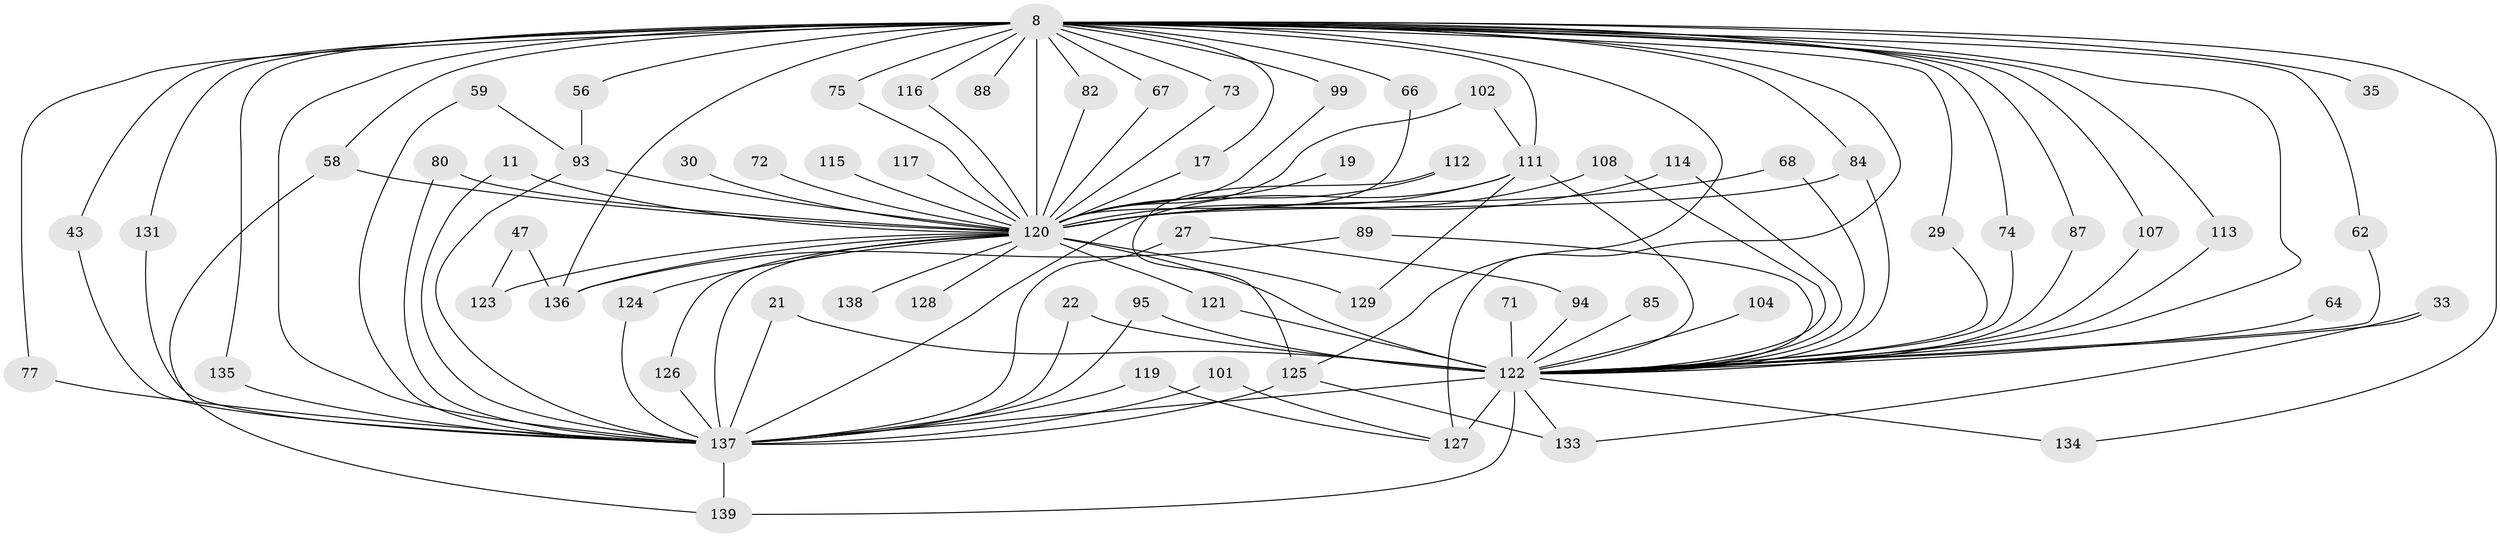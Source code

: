 // original degree distribution, {31: 0.007194244604316547, 32: 0.007194244604316547, 22: 0.02158273381294964, 13: 0.007194244604316547, 26: 0.007194244604316547, 33: 0.007194244604316547, 23: 0.007194244604316547, 35: 0.007194244604316547, 2: 0.6115107913669064, 5: 0.02158273381294964, 14: 0.007194244604316547, 4: 0.07913669064748201, 10: 0.007194244604316547, 3: 0.17985611510791366, 7: 0.007194244604316547, 6: 0.014388489208633094}
// Generated by graph-tools (version 1.1) at 2025/46/03/09/25 04:46:23]
// undirected, 69 vertices, 125 edges
graph export_dot {
graph [start="1"]
  node [color=gray90,style=filled];
  8 [super="+3+5"];
  11;
  17;
  19;
  21;
  22;
  27;
  29;
  30;
  33;
  35;
  43;
  47;
  56;
  58 [super="+16"];
  59;
  62;
  64;
  66;
  67;
  68;
  71;
  72;
  73;
  74;
  75;
  77;
  80;
  82;
  84 [super="+42+52"];
  85 [super="+40"];
  87;
  88 [super="+53"];
  89;
  93 [super="+39"];
  94;
  95;
  99;
  101;
  102;
  104;
  107;
  108;
  111 [super="+34+4+96"];
  112;
  113;
  114;
  115;
  116;
  117 [super="+57"];
  119;
  120 [super="+79+110+10"];
  121 [super="+103"];
  122 [super="+54+70+7+63"];
  123 [super="+28+18"];
  124 [super="+37"];
  125 [super="+118"];
  126;
  127 [super="+100+60"];
  128;
  129;
  131;
  133 [super="+90"];
  134;
  135;
  136 [super="+31+132"];
  137 [super="+91+9+109+130"];
  138;
  139 [super="+32+92"];
  8 -- 17;
  8 -- 35 [weight=2];
  8 -- 73;
  8 -- 99;
  8 -- 113;
  8 -- 125 [weight=3];
  8 -- 131;
  8 -- 135;
  8 -- 134;
  8 -- 66;
  8 -- 67;
  8 -- 87;
  8 -- 88 [weight=3];
  8 -- 56;
  8 -- 62;
  8 -- 74;
  8 -- 75;
  8 -- 77;
  8 -- 82;
  8 -- 29;
  8 -- 43;
  8 -- 107;
  8 -- 116;
  8 -- 58;
  8 -- 136 [weight=3];
  8 -- 111 [weight=3];
  8 -- 127 [weight=2];
  8 -- 137 [weight=10];
  8 -- 120 [weight=9];
  8 -- 122 [weight=6];
  8 -- 84;
  11 -- 137;
  11 -- 120;
  17 -- 120;
  19 -- 120;
  21 -- 137;
  21 -- 122;
  22 -- 137;
  22 -- 122;
  27 -- 94;
  27 -- 137 [weight=2];
  29 -- 122;
  30 -- 120 [weight=2];
  33 -- 133;
  33 -- 122 [weight=2];
  43 -- 137;
  47 -- 123;
  47 -- 136;
  56 -- 93;
  58 -- 139;
  58 -- 120;
  59 -- 93;
  59 -- 137;
  62 -- 122;
  64 -- 122 [weight=2];
  66 -- 120;
  67 -- 120;
  68 -- 120;
  68 -- 122;
  71 -- 122;
  72 -- 120;
  73 -- 120;
  74 -- 122;
  75 -- 120;
  77 -- 137;
  80 -- 120;
  80 -- 137;
  82 -- 120;
  84 -- 120;
  84 -- 122 [weight=2];
  85 -- 122 [weight=2];
  87 -- 122;
  89 -- 136;
  89 -- 122;
  93 -- 120 [weight=7];
  93 -- 137;
  94 -- 122;
  95 -- 137;
  95 -- 122;
  99 -- 120;
  101 -- 127;
  101 -- 137;
  102 -- 111;
  102 -- 120;
  104 -- 122;
  107 -- 122;
  108 -- 120;
  108 -- 122;
  111 -- 129;
  111 -- 137 [weight=2];
  111 -- 120 [weight=3];
  111 -- 122 [weight=4];
  112 -- 125;
  112 -- 120;
  113 -- 122;
  114 -- 120;
  114 -- 122;
  115 -- 120 [weight=2];
  116 -- 120;
  117 -- 120 [weight=2];
  119 -- 127;
  119 -- 137;
  120 -- 129;
  120 -- 123 [weight=3];
  120 -- 124 [weight=2];
  120 -- 137 [weight=6];
  120 -- 128 [weight=2];
  120 -- 136;
  120 -- 138 [weight=2];
  120 -- 121;
  120 -- 122 [weight=15];
  120 -- 126;
  121 -- 122 [weight=2];
  122 -- 137 [weight=10];
  122 -- 139 [weight=3];
  122 -- 127 [weight=3];
  122 -- 133;
  122 -- 134;
  124 -- 137;
  125 -- 133;
  125 -- 137 [weight=4];
  126 -- 137;
  131 -- 137;
  135 -- 137;
  137 -- 139 [weight=3];
}
